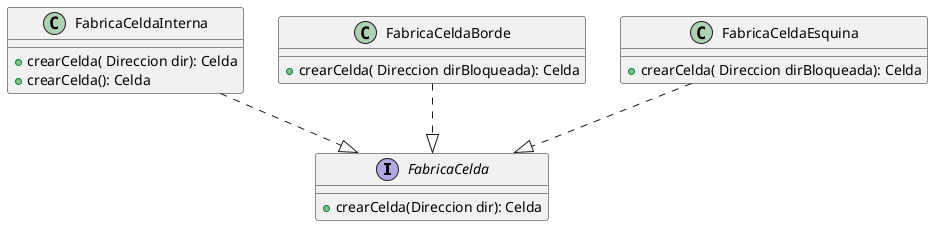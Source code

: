 @startuml
interface FabricaCelda{
    + crearCelda(Direccion dir): Celda
}

class FabricaCeldaInterna{
    + crearCelda( Direccion dir): Celda
    + crearCelda(): Celda
}

class FabricaCeldaBorde{
     + crearCelda( Direccion dirBloqueada): Celda
}

class FabricaCeldaEsquina{
     + crearCelda( Direccion dirBloqueada): Celda
}

FabricaCeldaBorde ..|> FabricaCelda
FabricaCeldaInterna ..|> FabricaCelda
FabricaCeldaEsquina ..|> FabricaCelda

@enduml